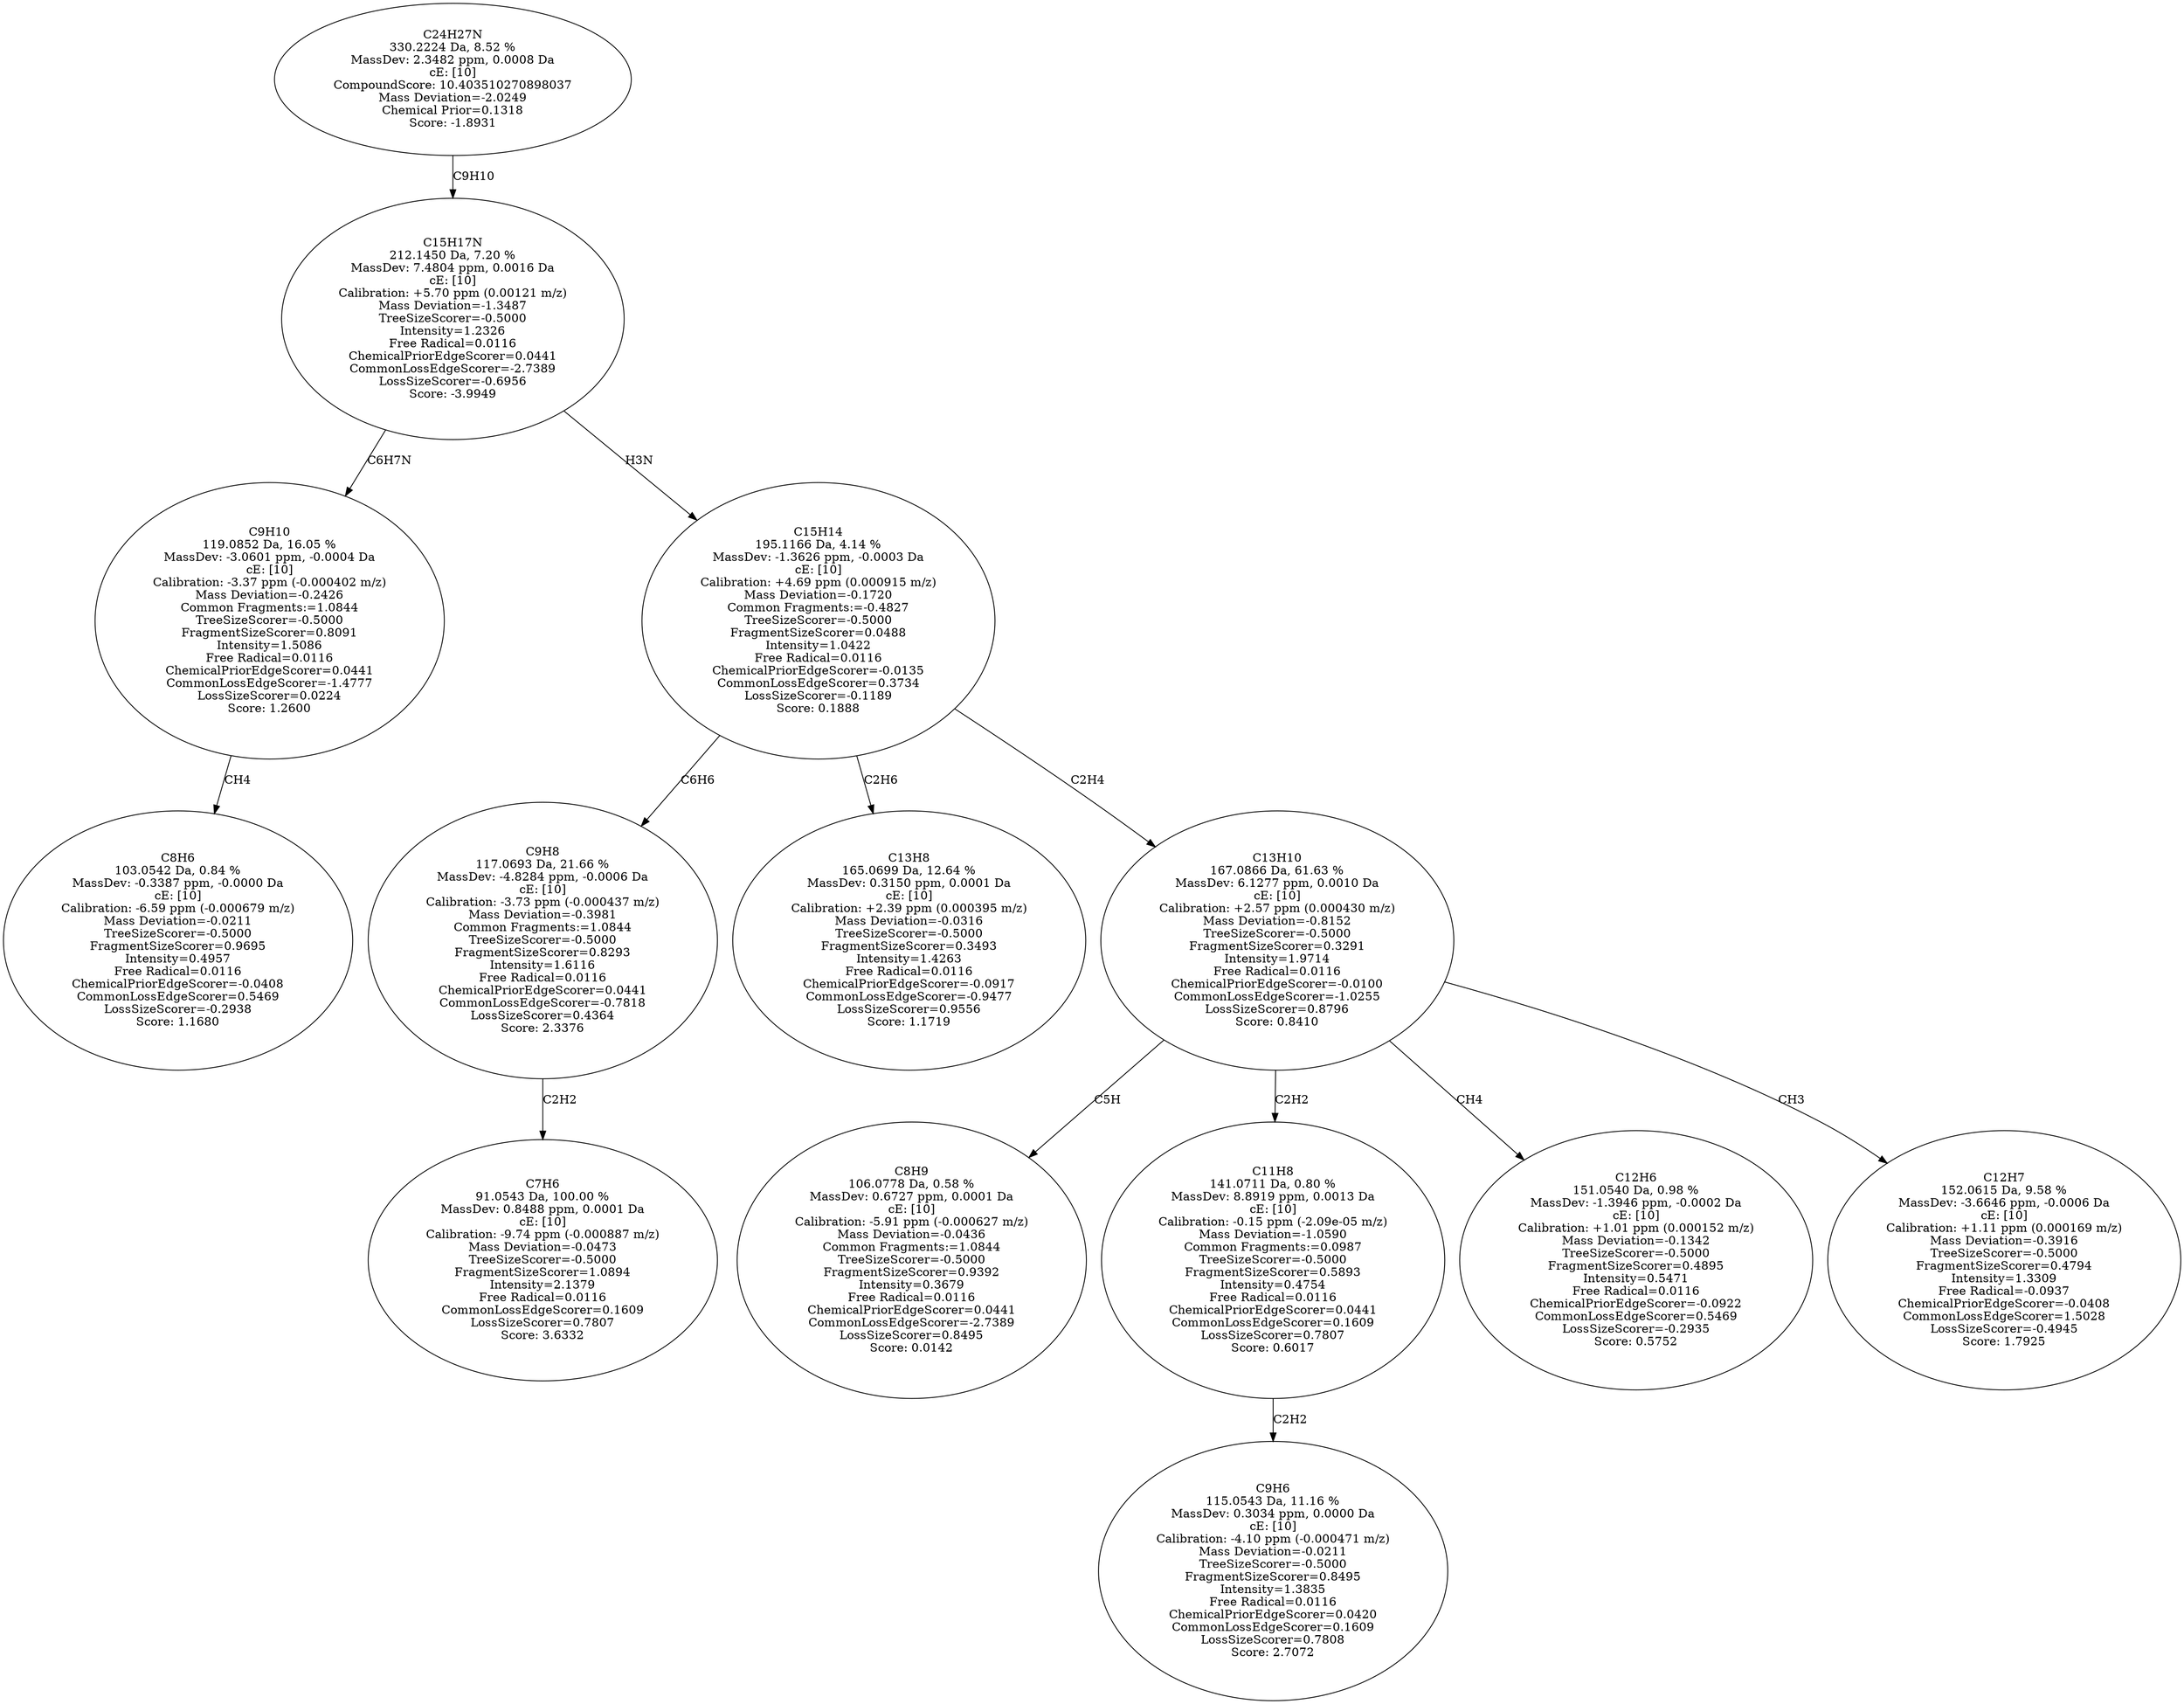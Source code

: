 strict digraph {
v1 [label="C8H6\n103.0542 Da, 0.84 %\nMassDev: -0.3387 ppm, -0.0000 Da\ncE: [10]\nCalibration: -6.59 ppm (-0.000679 m/z)\nMass Deviation=-0.0211\nTreeSizeScorer=-0.5000\nFragmentSizeScorer=0.9695\nIntensity=0.4957\nFree Radical=0.0116\nChemicalPriorEdgeScorer=-0.0408\nCommonLossEdgeScorer=0.5469\nLossSizeScorer=-0.2938\nScore: 1.1680"];
v2 [label="C9H10\n119.0852 Da, 16.05 %\nMassDev: -3.0601 ppm, -0.0004 Da\ncE: [10]\nCalibration: -3.37 ppm (-0.000402 m/z)\nMass Deviation=-0.2426\nCommon Fragments:=1.0844\nTreeSizeScorer=-0.5000\nFragmentSizeScorer=0.8091\nIntensity=1.5086\nFree Radical=0.0116\nChemicalPriorEdgeScorer=0.0441\nCommonLossEdgeScorer=-1.4777\nLossSizeScorer=0.0224\nScore: 1.2600"];
v3 [label="C7H6\n91.0543 Da, 100.00 %\nMassDev: 0.8488 ppm, 0.0001 Da\ncE: [10]\nCalibration: -9.74 ppm (-0.000887 m/z)\nMass Deviation=-0.0473\nTreeSizeScorer=-0.5000\nFragmentSizeScorer=1.0894\nIntensity=2.1379\nFree Radical=0.0116\nCommonLossEdgeScorer=0.1609\nLossSizeScorer=0.7807\nScore: 3.6332"];
v4 [label="C9H8\n117.0693 Da, 21.66 %\nMassDev: -4.8284 ppm, -0.0006 Da\ncE: [10]\nCalibration: -3.73 ppm (-0.000437 m/z)\nMass Deviation=-0.3981\nCommon Fragments:=1.0844\nTreeSizeScorer=-0.5000\nFragmentSizeScorer=0.8293\nIntensity=1.6116\nFree Radical=0.0116\nChemicalPriorEdgeScorer=0.0441\nCommonLossEdgeScorer=-0.7818\nLossSizeScorer=0.4364\nScore: 2.3376"];
v5 [label="C13H8\n165.0699 Da, 12.64 %\nMassDev: 0.3150 ppm, 0.0001 Da\ncE: [10]\nCalibration: +2.39 ppm (0.000395 m/z)\nMass Deviation=-0.0316\nTreeSizeScorer=-0.5000\nFragmentSizeScorer=0.3493\nIntensity=1.4263\nFree Radical=0.0116\nChemicalPriorEdgeScorer=-0.0917\nCommonLossEdgeScorer=-0.9477\nLossSizeScorer=0.9556\nScore: 1.1719"];
v6 [label="C8H9\n106.0778 Da, 0.58 %\nMassDev: 0.6727 ppm, 0.0001 Da\ncE: [10]\nCalibration: -5.91 ppm (-0.000627 m/z)\nMass Deviation=-0.0436\nCommon Fragments:=1.0844\nTreeSizeScorer=-0.5000\nFragmentSizeScorer=0.9392\nIntensity=0.3679\nFree Radical=0.0116\nChemicalPriorEdgeScorer=0.0441\nCommonLossEdgeScorer=-2.7389\nLossSizeScorer=0.8495\nScore: 0.0142"];
v7 [label="C9H6\n115.0543 Da, 11.16 %\nMassDev: 0.3034 ppm, 0.0000 Da\ncE: [10]\nCalibration: -4.10 ppm (-0.000471 m/z)\nMass Deviation=-0.0211\nTreeSizeScorer=-0.5000\nFragmentSizeScorer=0.8495\nIntensity=1.3835\nFree Radical=0.0116\nChemicalPriorEdgeScorer=0.0420\nCommonLossEdgeScorer=0.1609\nLossSizeScorer=0.7808\nScore: 2.7072"];
v8 [label="C11H8\n141.0711 Da, 0.80 %\nMassDev: 8.8919 ppm, 0.0013 Da\ncE: [10]\nCalibration: -0.15 ppm (-2.09e-05 m/z)\nMass Deviation=-1.0590\nCommon Fragments:=0.0987\nTreeSizeScorer=-0.5000\nFragmentSizeScorer=0.5893\nIntensity=0.4754\nFree Radical=0.0116\nChemicalPriorEdgeScorer=0.0441\nCommonLossEdgeScorer=0.1609\nLossSizeScorer=0.7807\nScore: 0.6017"];
v9 [label="C12H6\n151.0540 Da, 0.98 %\nMassDev: -1.3946 ppm, -0.0002 Da\ncE: [10]\nCalibration: +1.01 ppm (0.000152 m/z)\nMass Deviation=-0.1342\nTreeSizeScorer=-0.5000\nFragmentSizeScorer=0.4895\nIntensity=0.5471\nFree Radical=0.0116\nChemicalPriorEdgeScorer=-0.0922\nCommonLossEdgeScorer=0.5469\nLossSizeScorer=-0.2935\nScore: 0.5752"];
v10 [label="C12H7\n152.0615 Da, 9.58 %\nMassDev: -3.6646 ppm, -0.0006 Da\ncE: [10]\nCalibration: +1.11 ppm (0.000169 m/z)\nMass Deviation=-0.3916\nTreeSizeScorer=-0.5000\nFragmentSizeScorer=0.4794\nIntensity=1.3309\nFree Radical=-0.0937\nChemicalPriorEdgeScorer=-0.0408\nCommonLossEdgeScorer=1.5028\nLossSizeScorer=-0.4945\nScore: 1.7925"];
v11 [label="C13H10\n167.0866 Da, 61.63 %\nMassDev: 6.1277 ppm, 0.0010 Da\ncE: [10]\nCalibration: +2.57 ppm (0.000430 m/z)\nMass Deviation=-0.8152\nTreeSizeScorer=-0.5000\nFragmentSizeScorer=0.3291\nIntensity=1.9714\nFree Radical=0.0116\nChemicalPriorEdgeScorer=-0.0100\nCommonLossEdgeScorer=-1.0255\nLossSizeScorer=0.8796\nScore: 0.8410"];
v12 [label="C15H14\n195.1166 Da, 4.14 %\nMassDev: -1.3626 ppm, -0.0003 Da\ncE: [10]\nCalibration: +4.69 ppm (0.000915 m/z)\nMass Deviation=-0.1720\nCommon Fragments:=-0.4827\nTreeSizeScorer=-0.5000\nFragmentSizeScorer=0.0488\nIntensity=1.0422\nFree Radical=0.0116\nChemicalPriorEdgeScorer=-0.0135\nCommonLossEdgeScorer=0.3734\nLossSizeScorer=-0.1189\nScore: 0.1888"];
v13 [label="C15H17N\n212.1450 Da, 7.20 %\nMassDev: 7.4804 ppm, 0.0016 Da\ncE: [10]\nCalibration: +5.70 ppm (0.00121 m/z)\nMass Deviation=-1.3487\nTreeSizeScorer=-0.5000\nIntensity=1.2326\nFree Radical=0.0116\nChemicalPriorEdgeScorer=0.0441\nCommonLossEdgeScorer=-2.7389\nLossSizeScorer=-0.6956\nScore: -3.9949"];
v14 [label="C24H27N\n330.2224 Da, 8.52 %\nMassDev: 2.3482 ppm, 0.0008 Da\ncE: [10]\nCompoundScore: 10.403510270898037\nMass Deviation=-2.0249\nChemical Prior=0.1318\nScore: -1.8931"];
v2 -> v1 [label="CH4"];
v13 -> v2 [label="C6H7N"];
v4 -> v3 [label="C2H2"];
v12 -> v4 [label="C6H6"];
v12 -> v5 [label="C2H6"];
v11 -> v6 [label="C5H"];
v8 -> v7 [label="C2H2"];
v11 -> v8 [label="C2H2"];
v11 -> v9 [label="CH4"];
v11 -> v10 [label="CH3"];
v12 -> v11 [label="C2H4"];
v13 -> v12 [label="H3N"];
v14 -> v13 [label="C9H10"];
}
